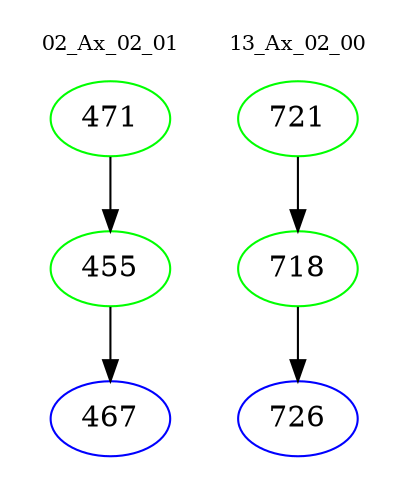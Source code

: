 digraph{
subgraph cluster_0 {
color = white
label = "02_Ax_02_01";
fontsize=10;
T0_471 [label="471", color="green"]
T0_471 -> T0_455 [color="black"]
T0_455 [label="455", color="green"]
T0_455 -> T0_467 [color="black"]
T0_467 [label="467", color="blue"]
}
subgraph cluster_1 {
color = white
label = "13_Ax_02_00";
fontsize=10;
T1_721 [label="721", color="green"]
T1_721 -> T1_718 [color="black"]
T1_718 [label="718", color="green"]
T1_718 -> T1_726 [color="black"]
T1_726 [label="726", color="blue"]
}
}
